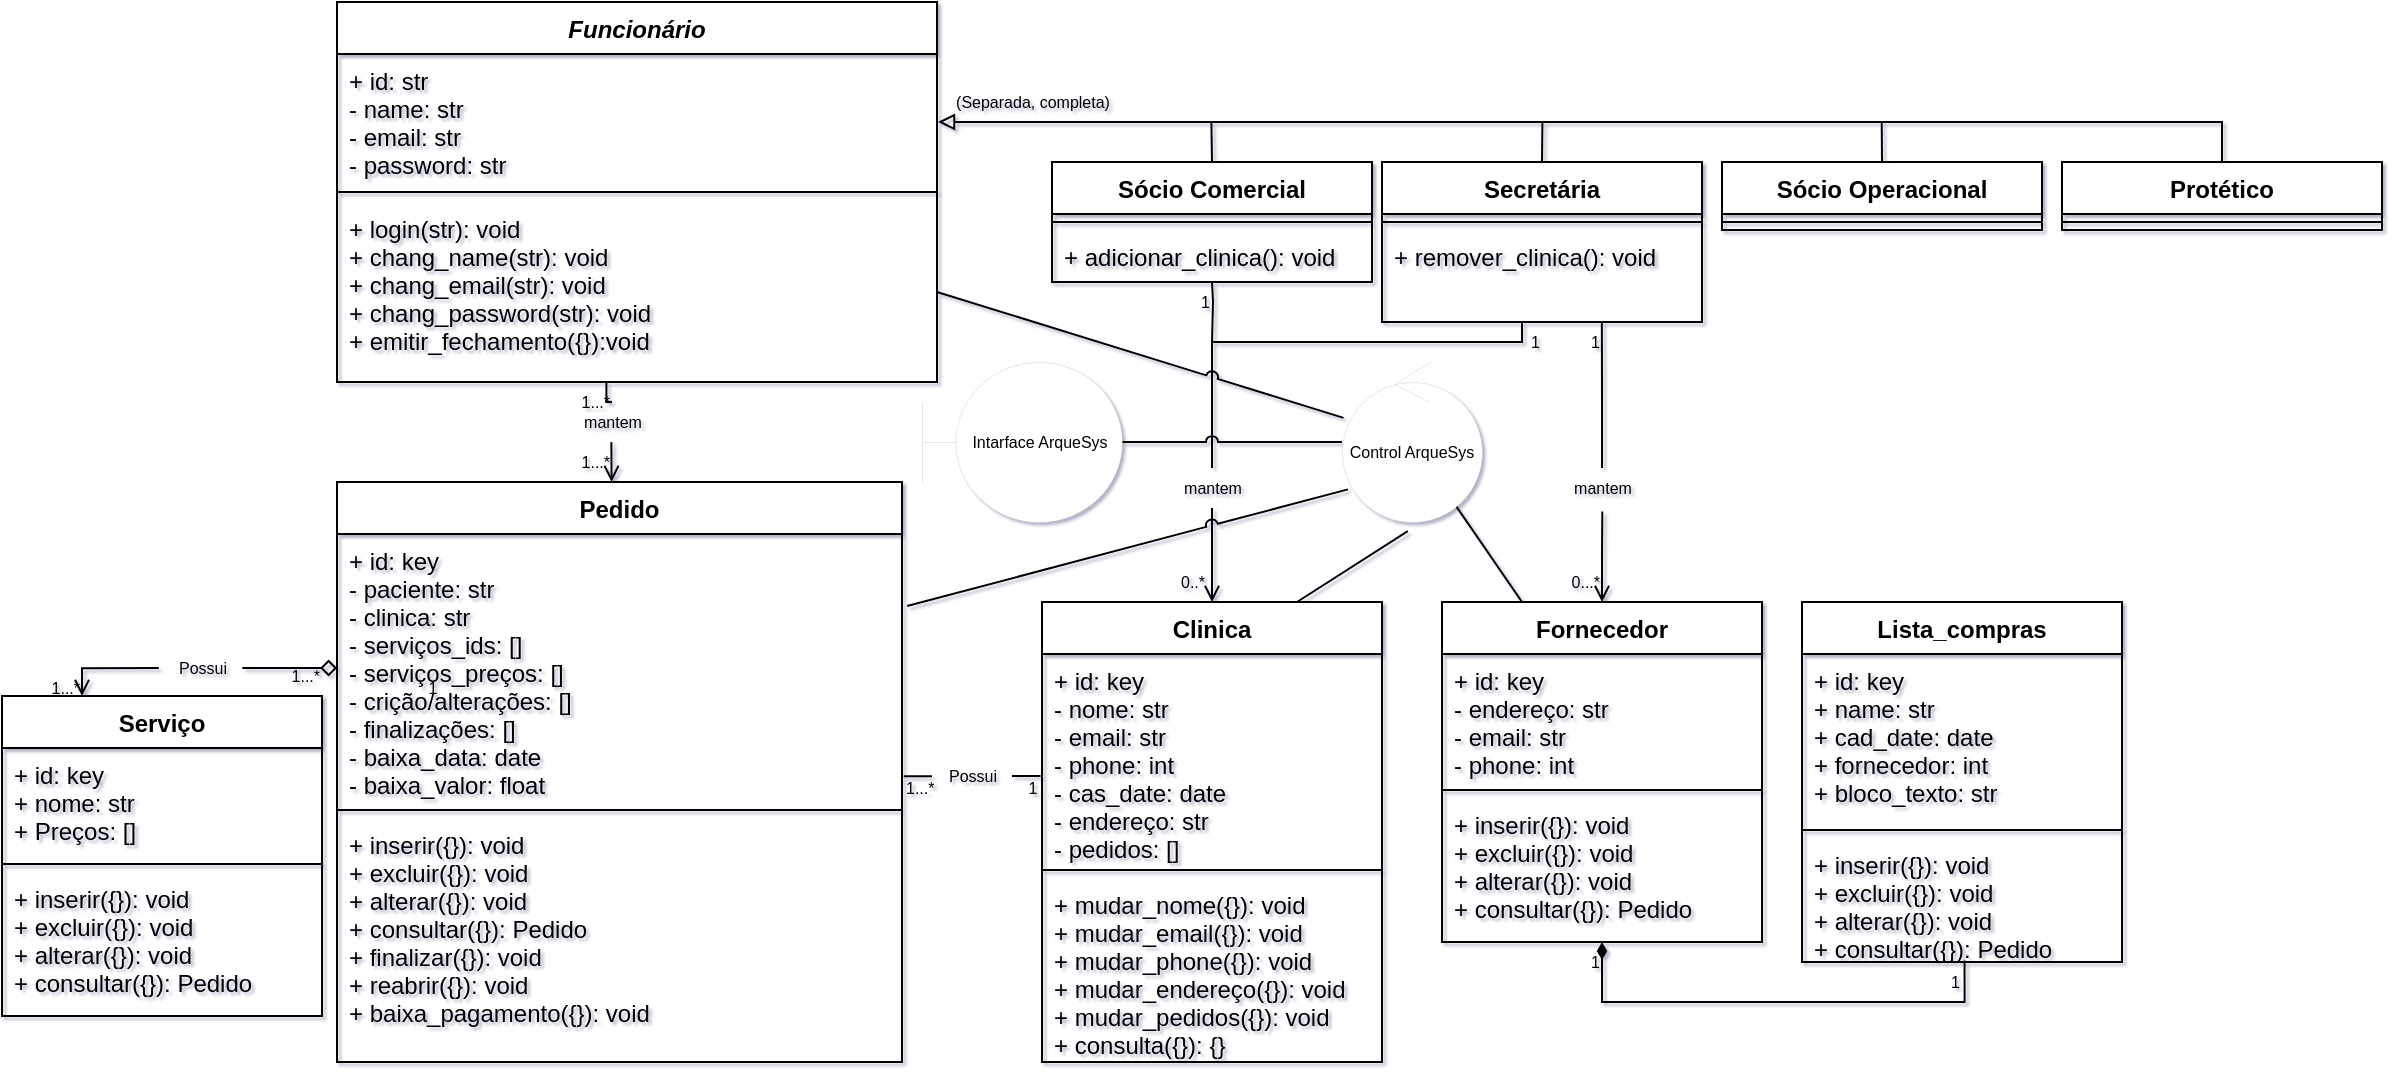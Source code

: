 <mxfile version="17.4.2" type="device"><diagram id="wCIUYgLf97K4qS9yF1l3" name="Página-1"><mxGraphModel dx="1483" dy="1811" grid="1" gridSize="10" guides="1" tooltips="1" connect="1" arrows="1" fold="1" page="1" pageScale="1" pageWidth="1169" pageHeight="827" background="none" math="0" shadow="1"><root><mxCell id="0"/><mxCell id="1" parent="0"/><mxCell id="eHvYOcXWMKYHGgOFtX7L-127" value="1" style="text;html=1;align=right;verticalAlign=middle;resizable=0;points=[];autosize=1;strokeColor=none;fillColor=none;fontSize=8;" vertex="1" parent="1"><mxGeometry x="980" y="-210" width="20" height="20" as="geometry"/></mxCell><mxCell id="eHvYOcXWMKYHGgOFtX7L-111" value="1" style="text;html=1;align=right;verticalAlign=middle;resizable=0;points=[];autosize=1;strokeColor=none;fillColor=none;fontSize=8;" vertex="1" parent="1"><mxGeometry x="950" y="-210" width="20" height="20" as="geometry"/></mxCell><mxCell id="eHvYOcXWMKYHGgOFtX7L-76" value="1...*" style="text;html=1;align=right;verticalAlign=middle;resizable=0;points=[];autosize=1;strokeColor=none;fillColor=none;fontSize=8;" vertex="1" parent="1"><mxGeometry x="475" y="-150" width="30" height="20" as="geometry"/></mxCell><mxCell id="eHvYOcXWMKYHGgOFtX7L-64" value="1" style="text;html=1;align=center;verticalAlign=middle;resizable=0;points=[];autosize=1;strokeColor=none;fillColor=none;fontSize=8;" vertex="1" parent="1"><mxGeometry x="705" y="13" width="20" height="20" as="geometry"/></mxCell><mxCell id="BqnHKmlC6TDijNeTiooH-1" value="Funcionário" style="swimlane;fontStyle=3;align=center;verticalAlign=top;childLayout=stackLayout;horizontal=1;startSize=26;horizontalStack=0;resizeParent=1;resizeParentMax=0;resizeLast=0;collapsible=1;marginBottom=0;" parent="1" vertex="1"><mxGeometry x="367.5" y="-370" width="300" height="190" as="geometry"/></mxCell><mxCell id="BqnHKmlC6TDijNeTiooH-2" value="+ id: str&#10;- name: str&#10;- email: str&#10;- password: str " style="text;strokeColor=none;fillColor=none;align=left;verticalAlign=top;spacingLeft=4;spacingRight=4;overflow=hidden;rotatable=0;points=[[0,0.5],[1,0.5]];portConstraint=eastwest;" parent="BqnHKmlC6TDijNeTiooH-1" vertex="1"><mxGeometry y="26" width="300" height="64" as="geometry"/></mxCell><mxCell id="BqnHKmlC6TDijNeTiooH-3" value="" style="line;strokeWidth=1;fillColor=none;align=left;verticalAlign=middle;spacingTop=-1;spacingLeft=3;spacingRight=3;rotatable=0;labelPosition=right;points=[];portConstraint=eastwest;" parent="BqnHKmlC6TDijNeTiooH-1" vertex="1"><mxGeometry y="90" width="300" height="10" as="geometry"/></mxCell><mxCell id="BqnHKmlC6TDijNeTiooH-4" value="+ login(str): void&#10;+ chang_name(str): void&#10;+ chang_email(str): void&#10;+ chang_password(str): void&#10;+ emitir_fechamento({}):void" style="text;strokeColor=none;fillColor=none;align=left;verticalAlign=top;spacingLeft=4;spacingRight=4;overflow=hidden;rotatable=0;points=[[0,0.5],[1,0.5]];portConstraint=eastwest;" parent="BqnHKmlC6TDijNeTiooH-1" vertex="1"><mxGeometry y="100" width="300" height="90" as="geometry"/></mxCell><mxCell id="eHvYOcXWMKYHGgOFtX7L-121" style="edgeStyle=orthogonalEdgeStyle;rounded=0;orthogonalLoop=1;jettySize=auto;html=1;exitX=0.5;exitY=0;exitDx=0;exitDy=0;labelBackgroundColor=#FFFFFF;fontSize=8;startArrow=none;startFill=0;endArrow=none;endFill=0;strokeColor=#030303;" edge="1" parent="1" source="eHvYOcXWMKYHGgOFtX7L-1"><mxGeometry relative="1" as="geometry"><mxPoint x="804.69" y="-310.0" as="targetPoint"/></mxGeometry></mxCell><mxCell id="eHvYOcXWMKYHGgOFtX7L-1" value="Sócio Comercial" style="swimlane;fontStyle=1;align=center;verticalAlign=top;childLayout=stackLayout;horizontal=1;startSize=26;horizontalStack=0;resizeParent=1;resizeParentMax=0;resizeLast=0;collapsible=1;marginBottom=0;" vertex="1" parent="1"><mxGeometry x="725" y="-290" width="160" height="60" as="geometry"/></mxCell><mxCell id="eHvYOcXWMKYHGgOFtX7L-3" value="" style="line;strokeWidth=1;fillColor=none;align=left;verticalAlign=middle;spacingTop=-1;spacingLeft=3;spacingRight=3;rotatable=0;labelPosition=right;points=[];portConstraint=eastwest;" vertex="1" parent="eHvYOcXWMKYHGgOFtX7L-1"><mxGeometry y="26" width="160" height="8" as="geometry"/></mxCell><mxCell id="eHvYOcXWMKYHGgOFtX7L-4" value="+ adicionar_clinica(): void" style="text;strokeColor=none;fillColor=none;align=left;verticalAlign=top;spacingLeft=4;spacingRight=4;overflow=hidden;rotatable=0;points=[[0,0.5],[1,0.5]];portConstraint=eastwest;" vertex="1" parent="eHvYOcXWMKYHGgOFtX7L-1"><mxGeometry y="34" width="160" height="26" as="geometry"/></mxCell><mxCell id="eHvYOcXWMKYHGgOFtX7L-119" style="edgeStyle=orthogonalEdgeStyle;rounded=0;orthogonalLoop=1;jettySize=auto;html=1;exitX=0.5;exitY=0;exitDx=0;exitDy=0;labelBackgroundColor=#FFFFFF;fontSize=8;startArrow=none;startFill=0;endArrow=none;endFill=0;strokeColor=#030303;" edge="1" parent="1" source="eHvYOcXWMKYHGgOFtX7L-5"><mxGeometry relative="1" as="geometry"><mxPoint x="1139.862" y="-310.0" as="targetPoint"/></mxGeometry></mxCell><mxCell id="eHvYOcXWMKYHGgOFtX7L-5" value="Sócio Operacional" style="swimlane;fontStyle=1;align=center;verticalAlign=top;childLayout=stackLayout;horizontal=1;startSize=26;horizontalStack=0;resizeParent=1;resizeParentMax=0;resizeLast=0;collapsible=1;marginBottom=0;" vertex="1" parent="1"><mxGeometry x="1060" y="-290" width="160" height="34" as="geometry"/></mxCell><mxCell id="eHvYOcXWMKYHGgOFtX7L-7" value="" style="line;strokeWidth=1;fillColor=none;align=left;verticalAlign=middle;spacingTop=-1;spacingLeft=3;spacingRight=3;rotatable=0;labelPosition=right;points=[];portConstraint=eastwest;" vertex="1" parent="eHvYOcXWMKYHGgOFtX7L-5"><mxGeometry y="26" width="160" height="8" as="geometry"/></mxCell><mxCell id="eHvYOcXWMKYHGgOFtX7L-105" style="edgeStyle=orthogonalEdgeStyle;rounded=0;orthogonalLoop=1;jettySize=auto;html=1;exitX=0.5;exitY=1;exitDx=0;exitDy=0;labelBackgroundColor=#FFFFFF;fontSize=8;startArrow=none;startFill=0;endArrow=open;endFill=0;strokeColor=#030303;" edge="1" parent="1" source="eHvYOcXWMKYHGgOFtX7L-106" target="eHvYOcXWMKYHGgOFtX7L-21"><mxGeometry relative="1" as="geometry"><Array as="points"/></mxGeometry></mxCell><mxCell id="eHvYOcXWMKYHGgOFtX7L-120" style="edgeStyle=orthogonalEdgeStyle;rounded=0;orthogonalLoop=1;jettySize=auto;html=1;exitX=0.5;exitY=0;exitDx=0;exitDy=0;labelBackgroundColor=#FFFFFF;fontSize=8;startArrow=none;startFill=0;endArrow=none;endFill=0;strokeColor=#030303;" edge="1" parent="1" source="eHvYOcXWMKYHGgOFtX7L-9"><mxGeometry relative="1" as="geometry"><mxPoint x="970.207" y="-310.0" as="targetPoint"/></mxGeometry></mxCell><mxCell id="eHvYOcXWMKYHGgOFtX7L-9" value="Secretária" style="swimlane;fontStyle=1;align=center;verticalAlign=top;childLayout=stackLayout;horizontal=1;startSize=26;horizontalStack=0;resizeParent=1;resizeParentMax=0;resizeLast=0;collapsible=1;marginBottom=0;" vertex="1" parent="1"><mxGeometry x="890" y="-290" width="160" height="80" as="geometry"/></mxCell><mxCell id="eHvYOcXWMKYHGgOFtX7L-11" value="" style="line;strokeWidth=1;fillColor=none;align=left;verticalAlign=middle;spacingTop=-1;spacingLeft=3;spacingRight=3;rotatable=0;labelPosition=right;points=[];portConstraint=eastwest;" vertex="1" parent="eHvYOcXWMKYHGgOFtX7L-9"><mxGeometry y="26" width="160" height="8" as="geometry"/></mxCell><mxCell id="eHvYOcXWMKYHGgOFtX7L-12" value="+ remover_clinica(): void&#10;" style="text;strokeColor=none;fillColor=none;align=left;verticalAlign=top;spacingLeft=4;spacingRight=4;overflow=hidden;rotatable=0;points=[[0,0.5],[1,0.5]];portConstraint=eastwest;" vertex="1" parent="eHvYOcXWMKYHGgOFtX7L-9"><mxGeometry y="34" width="160" height="46" as="geometry"/></mxCell><mxCell id="eHvYOcXWMKYHGgOFtX7L-118" style="edgeStyle=orthogonalEdgeStyle;rounded=0;orthogonalLoop=1;jettySize=auto;html=1;exitX=0.5;exitY=0;exitDx=0;exitDy=0;labelBackgroundColor=#FFFFFF;fontSize=8;startArrow=none;startFill=0;endArrow=block;endFill=0;strokeColor=#030303;" edge="1" parent="1" source="eHvYOcXWMKYHGgOFtX7L-13"><mxGeometry relative="1" as="geometry"><mxPoint x="668" y="-310" as="targetPoint"/><Array as="points"><mxPoint x="1310" y="-310"/><mxPoint x="668" y="-310"/></Array></mxGeometry></mxCell><mxCell id="eHvYOcXWMKYHGgOFtX7L-13" value="Protético" style="swimlane;fontStyle=1;align=center;verticalAlign=top;childLayout=stackLayout;horizontal=1;startSize=26;horizontalStack=0;resizeParent=1;resizeParentMax=0;resizeLast=0;collapsible=1;marginBottom=0;" vertex="1" parent="1"><mxGeometry x="1230" y="-290" width="160" height="34" as="geometry"/></mxCell><mxCell id="eHvYOcXWMKYHGgOFtX7L-15" value="" style="line;strokeWidth=1;fillColor=none;align=left;verticalAlign=middle;spacingTop=-1;spacingLeft=3;spacingRight=3;rotatable=0;labelPosition=right;points=[];portConstraint=eastwest;" vertex="1" parent="eHvYOcXWMKYHGgOFtX7L-13"><mxGeometry y="26" width="160" height="8" as="geometry"/></mxCell><mxCell id="eHvYOcXWMKYHGgOFtX7L-104" style="edgeStyle=orthogonalEdgeStyle;rounded=0;orthogonalLoop=1;jettySize=auto;html=1;labelBackgroundColor=#FFFFFF;fontSize=8;startArrow=none;startFill=0;endArrow=none;endFill=0;strokeColor=#030303;" edge="1" parent="1" target="eHvYOcXWMKYHGgOFtX7L-1"><mxGeometry relative="1" as="geometry"><mxPoint x="805" y="-200" as="sourcePoint"/></mxGeometry></mxCell><mxCell id="eHvYOcXWMKYHGgOFtX7L-21" value="Clinica" style="swimlane;fontStyle=1;align=center;verticalAlign=top;childLayout=stackLayout;horizontal=1;startSize=26;horizontalStack=0;resizeParent=1;resizeParentMax=0;resizeLast=0;collapsible=1;marginBottom=0;" vertex="1" parent="1"><mxGeometry x="720" y="-70" width="170" height="230" as="geometry"/></mxCell><mxCell id="eHvYOcXWMKYHGgOFtX7L-22" value="+ id: key&#10;- nome: str&#10;- email: str&#10;- phone: int&#10;- cas_date: date&#10;- endereço: str &#10;- pedidos: []" style="text;strokeColor=none;fillColor=none;align=left;verticalAlign=top;spacingLeft=4;spacingRight=4;overflow=hidden;rotatable=0;points=[[0,0.5],[1,0.5]];portConstraint=eastwest;" vertex="1" parent="eHvYOcXWMKYHGgOFtX7L-21"><mxGeometry y="26" width="170" height="104" as="geometry"/></mxCell><mxCell id="eHvYOcXWMKYHGgOFtX7L-23" value="" style="line;strokeWidth=1;fillColor=none;align=left;verticalAlign=middle;spacingTop=-1;spacingLeft=3;spacingRight=3;rotatable=0;labelPosition=right;points=[];portConstraint=eastwest;" vertex="1" parent="eHvYOcXWMKYHGgOFtX7L-21"><mxGeometry y="130" width="170" height="8" as="geometry"/></mxCell><mxCell id="eHvYOcXWMKYHGgOFtX7L-24" value="+ mudar_nome({}): void&#10;+ mudar_email({}): void&#10;+ mudar_phone({}): void&#10;+ mudar_endereço({}): void&#10;+ mudar_pedidos({}): void&#10;+ consulta({}): {}" style="text;strokeColor=none;fillColor=none;align=left;verticalAlign=top;spacingLeft=4;spacingRight=4;overflow=hidden;rotatable=0;points=[[0,0.5],[1,0.5]];portConstraint=eastwest;" vertex="1" parent="eHvYOcXWMKYHGgOFtX7L-21"><mxGeometry y="138" width="170" height="92" as="geometry"/></mxCell><mxCell id="eHvYOcXWMKYHGgOFtX7L-72" style="edgeStyle=orthogonalEdgeStyle;rounded=0;orthogonalLoop=1;jettySize=auto;html=1;exitX=0.5;exitY=0;exitDx=0;exitDy=0;labelBackgroundColor=#FFFFFF;fontSize=8;startArrow=none;startFill=0;endArrow=none;endFill=0;strokeColor=#030303;entryX=0.449;entryY=1.006;entryDx=0;entryDy=0;entryPerimeter=0;" edge="1" parent="1" source="eHvYOcXWMKYHGgOFtX7L-73" target="BqnHKmlC6TDijNeTiooH-4"><mxGeometry relative="1" as="geometry"><mxPoint x="505" y="-80" as="targetPoint"/></mxGeometry></mxCell><mxCell id="eHvYOcXWMKYHGgOFtX7L-99" style="edgeStyle=orthogonalEdgeStyle;rounded=0;orthogonalLoop=1;jettySize=auto;html=1;exitX=1;exitY=0.5;exitDx=0;exitDy=0;entryX=-0.004;entryY=0.582;entryDx=0;entryDy=0;labelBackgroundColor=#FFFFFF;fontSize=8;startArrow=none;startFill=0;endArrow=none;endFill=0;strokeColor=#030303;entryPerimeter=0;" edge="1" parent="1" source="eHvYOcXWMKYHGgOFtX7L-100" target="eHvYOcXWMKYHGgOFtX7L-22"><mxGeometry relative="1" as="geometry"/></mxCell><mxCell id="eHvYOcXWMKYHGgOFtX7L-25" value="Pedido" style="swimlane;fontStyle=1;align=center;verticalAlign=top;childLayout=stackLayout;horizontal=1;startSize=26;horizontalStack=0;resizeParent=1;resizeParentMax=0;resizeLast=0;collapsible=1;marginBottom=0;" vertex="1" parent="1"><mxGeometry x="367.5" y="-130" width="282.5" height="290" as="geometry"/></mxCell><mxCell id="eHvYOcXWMKYHGgOFtX7L-26" value="+ id: key&#10;- paciente: str&#10;- clinica: str&#10;- serviços_ids: []&#10;- serviços_preços: []&#10;- crição/alterações: []&#10;- finalizações: []&#10;- baixa_data: date&#10;- baixa_valor: float" style="text;strokeColor=none;fillColor=none;align=left;verticalAlign=top;spacingLeft=4;spacingRight=4;overflow=hidden;rotatable=0;points=[[0,0.5],[1,0.5]];portConstraint=eastwest;" vertex="1" parent="eHvYOcXWMKYHGgOFtX7L-25"><mxGeometry y="26" width="282.5" height="134" as="geometry"/></mxCell><mxCell id="eHvYOcXWMKYHGgOFtX7L-27" value="" style="line;strokeWidth=1;fillColor=none;align=left;verticalAlign=middle;spacingTop=-1;spacingLeft=3;spacingRight=3;rotatable=0;labelPosition=right;points=[];portConstraint=eastwest;" vertex="1" parent="eHvYOcXWMKYHGgOFtX7L-25"><mxGeometry y="160" width="282.5" height="8" as="geometry"/></mxCell><mxCell id="eHvYOcXWMKYHGgOFtX7L-28" value="+ inserir({}): void&#10;+ excluir({}): void&#10;+ alterar({}): void&#10;+ consultar({}): Pedido&#10;+ finalizar({}): void&#10;+ reabrir({}): void&#10;+ baixa_pagamento({}): void" style="text;strokeColor=none;fillColor=none;align=left;verticalAlign=top;spacingLeft=4;spacingRight=4;overflow=hidden;rotatable=0;points=[[0,0.5],[1,0.5]];portConstraint=eastwest;" vertex="1" parent="eHvYOcXWMKYHGgOFtX7L-25"><mxGeometry y="168" width="282.5" height="122" as="geometry"/></mxCell><mxCell id="eHvYOcXWMKYHGgOFtX7L-126" style="edgeStyle=orthogonalEdgeStyle;rounded=0;orthogonalLoop=1;jettySize=auto;html=1;exitX=0.5;exitY=0;exitDx=0;exitDy=0;labelBackgroundColor=#FFFFFF;fontSize=8;startArrow=none;startFill=0;endArrow=none;endFill=0;strokeColor=#030303;entryX=0.687;entryY=1.009;entryDx=0;entryDy=0;entryPerimeter=0;" edge="1" parent="1" source="eHvYOcXWMKYHGgOFtX7L-130" target="eHvYOcXWMKYHGgOFtX7L-12"><mxGeometry relative="1" as="geometry"><mxPoint x="1000" y="-220" as="targetPoint"/></mxGeometry></mxCell><mxCell id="eHvYOcXWMKYHGgOFtX7L-132" style="edgeStyle=orthogonalEdgeStyle;rounded=0;orthogonalLoop=1;jettySize=auto;html=1;exitX=0.5;exitY=0;exitDx=0;exitDy=0;entryX=0.504;entryY=1.088;entryDx=0;entryDy=0;entryPerimeter=0;labelBackgroundColor=#FFFFFF;fontSize=8;startArrow=open;startFill=0;endArrow=none;endFill=0;strokeColor=#030303;" edge="1" parent="1" source="eHvYOcXWMKYHGgOFtX7L-33" target="eHvYOcXWMKYHGgOFtX7L-130"><mxGeometry relative="1" as="geometry"/></mxCell><mxCell id="eHvYOcXWMKYHGgOFtX7L-33" value="Fornecedor" style="swimlane;fontStyle=1;align=center;verticalAlign=top;childLayout=stackLayout;horizontal=1;startSize=26;horizontalStack=0;resizeParent=1;resizeParentMax=0;resizeLast=0;collapsible=1;marginBottom=0;" vertex="1" parent="1"><mxGeometry x="920" y="-70" width="160" height="170" as="geometry"/></mxCell><mxCell id="eHvYOcXWMKYHGgOFtX7L-34" value="+ id: key &#10;- endereço: str&#10;- email: str&#10;- phone: int" style="text;strokeColor=none;fillColor=none;align=left;verticalAlign=top;spacingLeft=4;spacingRight=4;overflow=hidden;rotatable=0;points=[[0,0.5],[1,0.5]];portConstraint=eastwest;" vertex="1" parent="eHvYOcXWMKYHGgOFtX7L-33"><mxGeometry y="26" width="160" height="64" as="geometry"/></mxCell><mxCell id="eHvYOcXWMKYHGgOFtX7L-35" value="" style="line;strokeWidth=1;fillColor=none;align=left;verticalAlign=middle;spacingTop=-1;spacingLeft=3;spacingRight=3;rotatable=0;labelPosition=right;points=[];portConstraint=eastwest;" vertex="1" parent="eHvYOcXWMKYHGgOFtX7L-33"><mxGeometry y="90" width="160" height="8" as="geometry"/></mxCell><mxCell id="eHvYOcXWMKYHGgOFtX7L-36" value="+ inserir({}): void&#10;+ excluir({}): void&#10;+ alterar({}): void&#10;+ consultar({}): Pedido" style="text;strokeColor=none;fillColor=none;align=left;verticalAlign=top;spacingLeft=4;spacingRight=4;overflow=hidden;rotatable=0;points=[[0,0.5],[1,0.5]];portConstraint=eastwest;" vertex="1" parent="eHvYOcXWMKYHGgOFtX7L-33"><mxGeometry y="98" width="160" height="72" as="geometry"/></mxCell><mxCell id="eHvYOcXWMKYHGgOFtX7L-37" value="Lista_compras" style="swimlane;fontStyle=1;align=center;verticalAlign=top;childLayout=stackLayout;horizontal=1;startSize=26;horizontalStack=0;resizeParent=1;resizeParentMax=0;resizeLast=0;collapsible=1;marginBottom=0;" vertex="1" parent="1"><mxGeometry x="1100" y="-70" width="160" height="180" as="geometry"/></mxCell><mxCell id="eHvYOcXWMKYHGgOFtX7L-38" value="+ id: key&#10;+ name: str&#10;+ cad_date: date&#10;+ fornecedor: int&#10;+ bloco_texto: str" style="text;strokeColor=none;fillColor=none;align=left;verticalAlign=top;spacingLeft=4;spacingRight=4;overflow=hidden;rotatable=0;points=[[0,0.5],[1,0.5]];portConstraint=eastwest;" vertex="1" parent="eHvYOcXWMKYHGgOFtX7L-37"><mxGeometry y="26" width="160" height="84" as="geometry"/></mxCell><mxCell id="eHvYOcXWMKYHGgOFtX7L-39" value="" style="line;strokeWidth=1;fillColor=none;align=left;verticalAlign=middle;spacingTop=-1;spacingLeft=3;spacingRight=3;rotatable=0;labelPosition=right;points=[];portConstraint=eastwest;" vertex="1" parent="eHvYOcXWMKYHGgOFtX7L-37"><mxGeometry y="110" width="160" height="8" as="geometry"/></mxCell><mxCell id="eHvYOcXWMKYHGgOFtX7L-40" value="+ inserir({}): void&#10;+ excluir({}): void&#10;+ alterar({}): void&#10;+ consultar({}): Pedido" style="text;strokeColor=none;fillColor=none;align=left;verticalAlign=top;spacingLeft=4;spacingRight=4;overflow=hidden;rotatable=0;points=[[0,0.5],[1,0.5]];portConstraint=eastwest;" vertex="1" parent="eHvYOcXWMKYHGgOFtX7L-37"><mxGeometry y="118" width="160" height="62" as="geometry"/></mxCell><mxCell id="eHvYOcXWMKYHGgOFtX7L-49" value="1" style="text;html=1;align=center;verticalAlign=middle;resizable=0;points=[];autosize=1;strokeColor=none;fillColor=none;fontSize=8;" vertex="1" parent="1"><mxGeometry x="405" y="-37" width="20" height="20" as="geometry"/></mxCell><mxCell id="eHvYOcXWMKYHGgOFtX7L-53" value="(Separada, completa)" style="text;html=1;align=center;verticalAlign=middle;resizable=0;points=[];autosize=1;strokeColor=none;fillColor=none;fontSize=8;" vertex="1" parent="1"><mxGeometry x="670" y="-330" width="90" height="20" as="geometry"/></mxCell><mxCell id="eHvYOcXWMKYHGgOFtX7L-63" value="1...*" style="text;html=1;align=left;verticalAlign=middle;resizable=0;points=[];autosize=1;strokeColor=none;fillColor=none;fontSize=8;strokeWidth=0;" vertex="1" parent="1"><mxGeometry x="650" y="13" width="30" height="20" as="geometry"/></mxCell><mxCell id="eHvYOcXWMKYHGgOFtX7L-73" value="mantem" style="text;html=1;align=center;verticalAlign=middle;resizable=0;points=[];autosize=1;strokeColor=none;fillColor=none;fontSize=8;horizontal=1;spacing=0;" vertex="1" parent="1"><mxGeometry x="485" y="-170" width="40" height="20" as="geometry"/></mxCell><mxCell id="eHvYOcXWMKYHGgOFtX7L-74" value="" style="edgeStyle=orthogonalEdgeStyle;rounded=0;orthogonalLoop=1;jettySize=auto;html=1;exitX=0.486;exitY=0;exitDx=0;exitDy=0;labelBackgroundColor=#FFFFFF;fontSize=8;startArrow=open;startFill=0;endArrow=none;endFill=0;strokeColor=#030303;entryX=0.492;entryY=1.003;entryDx=0;entryDy=0;entryPerimeter=0;exitPerimeter=0;" edge="1" parent="1" source="eHvYOcXWMKYHGgOFtX7L-25" target="eHvYOcXWMKYHGgOFtX7L-73"><mxGeometry relative="1" as="geometry"><mxPoint x="445.46" y="-149.88" as="targetPoint"/><mxPoint x="447.5" y="-130" as="sourcePoint"/></mxGeometry></mxCell><mxCell id="eHvYOcXWMKYHGgOFtX7L-75" value="1...*" style="text;html=1;align=right;verticalAlign=middle;resizable=0;points=[];autosize=1;strokeColor=none;fillColor=none;fontSize=8;" vertex="1" parent="1"><mxGeometry x="475" y="-180" width="30" height="20" as="geometry"/></mxCell><mxCell id="eHvYOcXWMKYHGgOFtX7L-84" value="" style="edgeStyle=orthogonalEdgeStyle;rounded=0;orthogonalLoop=1;jettySize=auto;html=1;labelBackgroundColor=#FFFFFF;fontSize=8;startArrow=diamond;startFill=0;endArrow=none;endFill=0;strokeColor=#030303;exitX=0;exitY=0.5;exitDx=0;exitDy=0;entryX=1.004;entryY=0.502;entryDx=0;entryDy=0;entryPerimeter=0;" edge="1" parent="1" source="eHvYOcXWMKYHGgOFtX7L-26" target="eHvYOcXWMKYHGgOFtX7L-91"><mxGeometry relative="1" as="geometry"><mxPoint x="390" y="-60" as="targetPoint"/><mxPoint x="585" y="-37" as="sourcePoint"/><Array as="points"><mxPoint x="330" y="-37"/></Array></mxGeometry></mxCell><mxCell id="eHvYOcXWMKYHGgOFtX7L-85" value="1...*" style="text;html=1;align=right;verticalAlign=middle;resizable=0;points=[];autosize=1;strokeColor=none;fillColor=none;fontSize=8;" vertex="1" parent="1"><mxGeometry x="210" y="-37" width="30" height="20" as="geometry"/></mxCell><mxCell id="eHvYOcXWMKYHGgOFtX7L-86" style="edgeStyle=orthogonalEdgeStyle;rounded=0;orthogonalLoop=1;jettySize=auto;html=1;labelBackgroundColor=#FFFFFF;fontSize=8;startArrow=none;startFill=1;endArrow=open;endFill=0;strokeColor=#030303;exitX=-0.041;exitY=0.503;exitDx=0;exitDy=0;exitPerimeter=0;entryX=0.25;entryY=0;entryDx=0;entryDy=0;" edge="1" parent="1" source="eHvYOcXWMKYHGgOFtX7L-91" target="eHvYOcXWMKYHGgOFtX7L-87"><mxGeometry relative="1" as="geometry"><mxPoint x="150" y="-30" as="targetPoint"/><mxPoint x="185" y="-134" as="sourcePoint"/><Array as="points"><mxPoint x="240" y="-37"/></Array></mxGeometry></mxCell><mxCell id="eHvYOcXWMKYHGgOFtX7L-87" value="Serviço" style="swimlane;fontStyle=1;align=center;verticalAlign=top;childLayout=stackLayout;horizontal=1;startSize=26;horizontalStack=0;resizeParent=1;resizeParentMax=0;resizeLast=0;collapsible=1;marginBottom=0;fontSize=12;" vertex="1" parent="1"><mxGeometry x="200" y="-23" width="160" height="160" as="geometry"/></mxCell><mxCell id="eHvYOcXWMKYHGgOFtX7L-88" value="+ id: key&#10;+ nome: str&#10;+ Preços: [] &#10;" style="text;strokeColor=none;fillColor=none;align=left;verticalAlign=top;spacingLeft=4;spacingRight=4;overflow=hidden;rotatable=0;points=[[0,0.5],[1,0.5]];portConstraint=eastwest;fontSize=12;" vertex="1" parent="eHvYOcXWMKYHGgOFtX7L-87"><mxGeometry y="26" width="160" height="54" as="geometry"/></mxCell><mxCell id="eHvYOcXWMKYHGgOFtX7L-89" value="" style="line;strokeWidth=1;fillColor=none;align=left;verticalAlign=middle;spacingTop=-1;spacingLeft=3;spacingRight=3;rotatable=0;labelPosition=right;points=[];portConstraint=eastwest;fontSize=8;" vertex="1" parent="eHvYOcXWMKYHGgOFtX7L-87"><mxGeometry y="80" width="160" height="8" as="geometry"/></mxCell><mxCell id="eHvYOcXWMKYHGgOFtX7L-90" value="+ inserir({}): void&#10;+ excluir({}): void&#10;+ alterar({}): void&#10;+ consultar({}): Pedido" style="text;strokeColor=none;fillColor=none;align=left;verticalAlign=top;spacingLeft=4;spacingRight=4;overflow=hidden;rotatable=0;points=[[0,0.5],[1,0.5]];portConstraint=eastwest;fontSize=12;" vertex="1" parent="eHvYOcXWMKYHGgOFtX7L-87"><mxGeometry y="88" width="160" height="72" as="geometry"/></mxCell><mxCell id="eHvYOcXWMKYHGgOFtX7L-91" value="Possui" style="text;html=1;align=center;verticalAlign=middle;resizable=0;points=[];autosize=1;strokeColor=none;fillColor=none;fontSize=8;horizontal=1;spacing=0;" vertex="1" parent="1"><mxGeometry x="280" y="-47" width="40" height="20" as="geometry"/></mxCell><mxCell id="eHvYOcXWMKYHGgOFtX7L-100" value="Possui" style="text;html=1;align=center;verticalAlign=middle;resizable=0;points=[];autosize=1;strokeColor=none;fillColor=none;fontSize=8;horizontal=1;spacing=0;" vertex="1" parent="1"><mxGeometry x="665" y="7" width="40" height="20" as="geometry"/></mxCell><mxCell id="eHvYOcXWMKYHGgOFtX7L-101" value="" style="edgeStyle=orthogonalEdgeStyle;rounded=0;orthogonalLoop=1;jettySize=auto;html=1;exitX=1.003;exitY=0.904;exitDx=0;exitDy=0;entryX=0.001;entryY=0.538;entryDx=0;entryDy=0;labelBackgroundColor=#FFFFFF;fontSize=8;startArrow=none;startFill=0;endArrow=none;endFill=0;strokeColor=#030303;entryPerimeter=0;exitPerimeter=0;" edge="1" parent="1" source="eHvYOcXWMKYHGgOFtX7L-26" target="eHvYOcXWMKYHGgOFtX7L-100"><mxGeometry relative="1" as="geometry"><mxPoint x="585" y="-33" as="sourcePoint"/><mxPoint x="660.16" y="-33.428" as="targetPoint"/></mxGeometry></mxCell><mxCell id="eHvYOcXWMKYHGgOFtX7L-106" value="mantem" style="text;html=1;align=center;verticalAlign=middle;resizable=0;points=[];autosize=1;strokeColor=none;fillColor=none;fontSize=8;" vertex="1" parent="1"><mxGeometry x="785" y="-137" width="40" height="20" as="geometry"/></mxCell><mxCell id="eHvYOcXWMKYHGgOFtX7L-108" value="" style="edgeStyle=orthogonalEdgeStyle;rounded=0;orthogonalLoop=1;jettySize=auto;html=1;labelBackgroundColor=#FFFFFF;fontSize=8;startArrow=none;startFill=0;endArrow=none;endFill=0;strokeColor=#030303;" edge="1" parent="1" source="eHvYOcXWMKYHGgOFtX7L-12" target="eHvYOcXWMKYHGgOFtX7L-106"><mxGeometry relative="1" as="geometry"><mxPoint x="970" y="-220" as="sourcePoint"/><mxPoint x="805.034" y="-60" as="targetPoint"/><Array as="points"><mxPoint x="960" y="-200"/><mxPoint x="805" y="-200"/></Array></mxGeometry></mxCell><mxCell id="eHvYOcXWMKYHGgOFtX7L-109" value="1...*" style="text;html=1;align=right;verticalAlign=middle;resizable=0;points=[];autosize=1;strokeColor=none;fillColor=none;fontSize=8;" vertex="1" parent="1"><mxGeometry x="330" y="-43" width="30" height="20" as="geometry"/></mxCell><mxCell id="eHvYOcXWMKYHGgOFtX7L-110" value="1" style="text;html=1;align=right;verticalAlign=middle;resizable=0;points=[];autosize=1;strokeColor=none;fillColor=none;fontSize=8;" vertex="1" parent="1"><mxGeometry x="785" y="-230" width="20" height="20" as="geometry"/></mxCell><mxCell id="eHvYOcXWMKYHGgOFtX7L-114" value="0..*" style="text;html=1;align=center;verticalAlign=middle;resizable=0;points=[];autosize=1;strokeColor=none;fillColor=none;fontSize=8;" vertex="1" parent="1"><mxGeometry x="780" y="-90" width="30" height="20" as="geometry"/></mxCell><mxCell id="eHvYOcXWMKYHGgOFtX7L-128" value="0...*" style="text;html=1;align=right;verticalAlign=middle;resizable=0;points=[];autosize=1;strokeColor=none;fillColor=none;fontSize=8;" vertex="1" parent="1"><mxGeometry x="970" y="-90" width="30" height="20" as="geometry"/></mxCell><mxCell id="eHvYOcXWMKYHGgOFtX7L-130" value="mantem" style="text;html=1;align=center;verticalAlign=middle;resizable=0;points=[];autosize=1;strokeColor=none;fillColor=none;fontSize=8;" vertex="1" parent="1"><mxGeometry x="980" y="-137" width="40" height="20" as="geometry"/></mxCell><mxCell id="eHvYOcXWMKYHGgOFtX7L-134" value="1" style="text;html=1;align=right;verticalAlign=middle;resizable=0;points=[];autosize=1;strokeColor=none;fillColor=none;fontSize=8;" vertex="1" parent="1"><mxGeometry x="980" y="100" width="20" height="20" as="geometry"/></mxCell><mxCell id="eHvYOcXWMKYHGgOFtX7L-136" style="edgeStyle=orthogonalEdgeStyle;rounded=0;orthogonalLoop=1;jettySize=auto;html=1;entryX=0.508;entryY=0.987;entryDx=0;entryDy=0;entryPerimeter=0;labelBackgroundColor=#FFFFFF;fontSize=8;startArrow=diamondThin;startFill=1;endArrow=none;endFill=0;strokeColor=#030303;exitX=0.5;exitY=1;exitDx=0;exitDy=0;" edge="1" parent="1" source="eHvYOcXWMKYHGgOFtX7L-33" target="eHvYOcXWMKYHGgOFtX7L-40"><mxGeometry relative="1" as="geometry"><mxPoint x="1001" y="57" as="sourcePoint"/></mxGeometry></mxCell><mxCell id="eHvYOcXWMKYHGgOFtX7L-137" value="1" style="text;html=1;align=right;verticalAlign=middle;resizable=0;points=[];autosize=1;strokeColor=none;fillColor=none;fontSize=8;" vertex="1" parent="1"><mxGeometry x="1160" y="110" width="20" height="20" as="geometry"/></mxCell><mxCell id="eHvYOcXWMKYHGgOFtX7L-144" style="edgeStyle=orthogonalEdgeStyle;rounded=0;orthogonalLoop=1;jettySize=auto;html=1;labelBackgroundColor=#FFFFFF;fontSize=8;startArrow=none;startFill=0;endArrow=none;endFill=0;strokeColor=#030303;jumpStyle=arc;" edge="1" parent="1" source="eHvYOcXWMKYHGgOFtX7L-142" target="eHvYOcXWMKYHGgOFtX7L-143"><mxGeometry relative="1" as="geometry"/></mxCell><mxCell id="eHvYOcXWMKYHGgOFtX7L-147" style="rounded=0;jumpStyle=arc;orthogonalLoop=1;jettySize=auto;html=1;entryX=1;entryY=0.5;entryDx=0;entryDy=0;labelBackgroundColor=#FFFFFF;fontSize=8;startArrow=none;startFill=0;endArrow=none;endFill=0;strokeColor=#030303;exitX=0.011;exitY=0.349;exitDx=0;exitDy=0;exitPerimeter=0;" edge="1" parent="1" source="eHvYOcXWMKYHGgOFtX7L-143" target="BqnHKmlC6TDijNeTiooH-4"><mxGeometry relative="1" as="geometry"><mxPoint x="720" y="-200" as="sourcePoint"/></mxGeometry></mxCell><mxCell id="eHvYOcXWMKYHGgOFtX7L-142" value="Intarface ArqueSys" style="shape=umlBoundary;whiteSpace=wrap;html=1;fontSize=8;strokeWidth=0;" vertex="1" parent="1"><mxGeometry x="660" y="-190" width="100" height="80" as="geometry"/></mxCell><mxCell id="eHvYOcXWMKYHGgOFtX7L-149" style="edgeStyle=none;rounded=0;jumpStyle=arc;orthogonalLoop=1;jettySize=auto;html=1;entryX=0.75;entryY=0;entryDx=0;entryDy=0;labelBackgroundColor=#FFFFFF;fontSize=8;startArrow=none;startFill=0;endArrow=none;endFill=0;strokeColor=#030303;exitX=0.47;exitY=1.057;exitDx=0;exitDy=0;exitPerimeter=0;" edge="1" parent="1" source="eHvYOcXWMKYHGgOFtX7L-143" target="eHvYOcXWMKYHGgOFtX7L-21"><mxGeometry relative="1" as="geometry"/></mxCell><mxCell id="eHvYOcXWMKYHGgOFtX7L-150" style="edgeStyle=none;rounded=0;jumpStyle=arc;orthogonalLoop=1;jettySize=auto;html=1;entryX=0.25;entryY=0;entryDx=0;entryDy=0;labelBackgroundColor=#FFFFFF;fontSize=8;startArrow=none;startFill=0;endArrow=none;endFill=0;strokeColor=#030303;" edge="1" parent="1" source="eHvYOcXWMKYHGgOFtX7L-143" target="eHvYOcXWMKYHGgOFtX7L-33"><mxGeometry relative="1" as="geometry"/></mxCell><mxCell id="eHvYOcXWMKYHGgOFtX7L-143" value="Control ArqueSys" style="ellipse;shape=umlControl;whiteSpace=wrap;html=1;fontSize=8;strokeWidth=0;" vertex="1" parent="1"><mxGeometry x="870" y="-190" width="70" height="80" as="geometry"/></mxCell><mxCell id="eHvYOcXWMKYHGgOFtX7L-148" style="edgeStyle=none;rounded=0;jumpStyle=arc;orthogonalLoop=1;jettySize=auto;html=1;exitX=1.009;exitY=0.269;exitDx=0;exitDy=0;entryX=0.043;entryY=0.796;entryDx=0;entryDy=0;entryPerimeter=0;labelBackgroundColor=#FFFFFF;fontSize=8;startArrow=none;startFill=0;endArrow=none;endFill=0;strokeColor=#030303;exitPerimeter=0;" edge="1" parent="1" source="eHvYOcXWMKYHGgOFtX7L-26" target="eHvYOcXWMKYHGgOFtX7L-143"><mxGeometry relative="1" as="geometry"/></mxCell></root></mxGraphModel></diagram></mxfile>